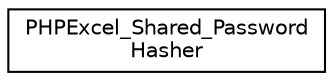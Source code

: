 digraph "Иерархия классов. Графический вид."
{
  edge [fontname="Helvetica",fontsize="10",labelfontname="Helvetica",labelfontsize="10"];
  node [fontname="Helvetica",fontsize="10",shape=record];
  rankdir="LR";
  Node0 [label="PHPExcel_Shared_Password\lHasher",height=0.2,width=0.4,color="black", fillcolor="white", style="filled",URL="$class_p_h_p_excel___shared___password_hasher.html"];
}
